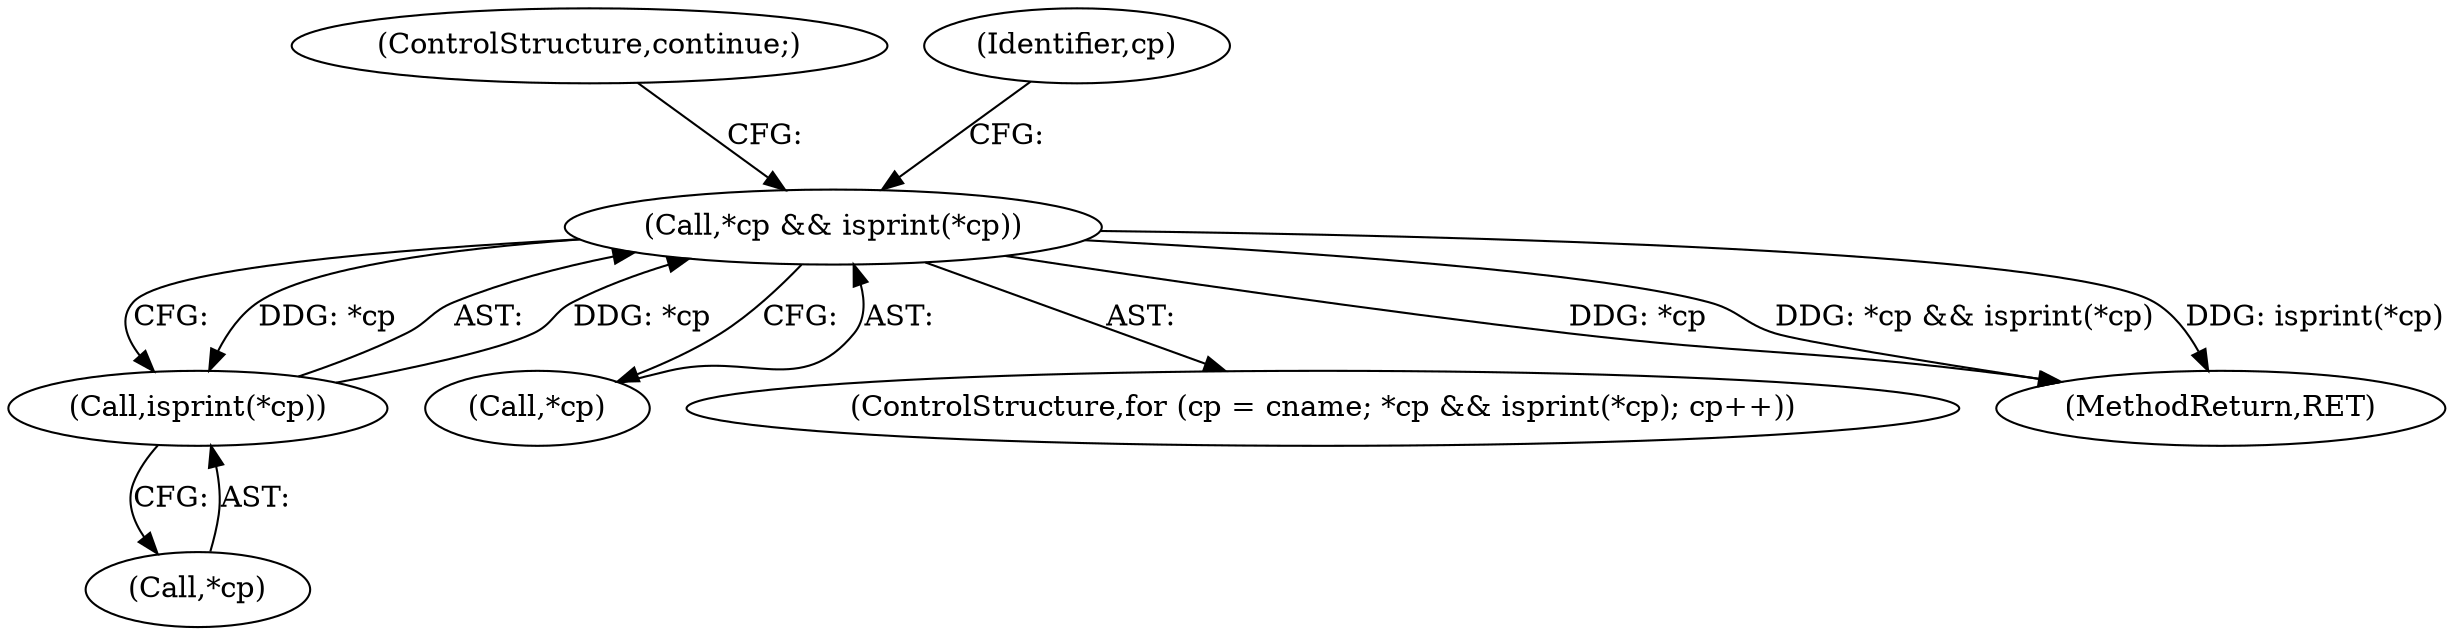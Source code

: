 digraph "0_file_39c7ac1106be844a5296d3eb5971946cc09ffda0@pointer" {
"1001191" [label="(Call,*cp && isprint(*cp))"];
"1001194" [label="(Call,isprint(*cp))"];
"1001191" [label="(Call,*cp && isprint(*cp))"];
"1001195" [label="(Call,*cp)"];
"1001192" [label="(Call,*cp)"];
"1001187" [label="(ControlStructure,for (cp = cname; *cp && isprint(*cp); cp++))"];
"1001199" [label="(ControlStructure,continue;)"];
"1001191" [label="(Call,*cp && isprint(*cp))"];
"1001203" [label="(Identifier,cp)"];
"1001237" [label="(MethodReturn,RET)"];
"1001194" [label="(Call,isprint(*cp))"];
"1001191" -> "1001187"  [label="AST: "];
"1001191" -> "1001192"  [label="CFG: "];
"1001191" -> "1001194"  [label="CFG: "];
"1001192" -> "1001191"  [label="AST: "];
"1001194" -> "1001191"  [label="AST: "];
"1001199" -> "1001191"  [label="CFG: "];
"1001203" -> "1001191"  [label="CFG: "];
"1001191" -> "1001237"  [label="DDG: *cp"];
"1001191" -> "1001237"  [label="DDG: *cp && isprint(*cp)"];
"1001191" -> "1001237"  [label="DDG: isprint(*cp)"];
"1001194" -> "1001191"  [label="DDG: *cp"];
"1001191" -> "1001194"  [label="DDG: *cp"];
"1001194" -> "1001195"  [label="CFG: "];
"1001195" -> "1001194"  [label="AST: "];
}
